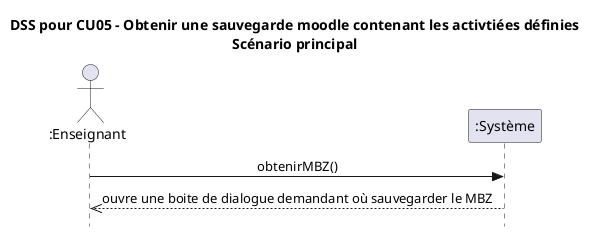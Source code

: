 @startuml
skinparam style strictuml
skinparam defaultfontname Verdana
skinparam sequence {
    MessageAlign center
}
title DSS pour <b>CU05 - Obtenir une sauvegarde moodle contenant les activtiées définies</b>\nScénario principal
actor ":Enseignant" as e
participant ":Système" as s
e->s : obtenirMBZ()
s-->>e : ouvre une boite de dialogue demandant où sauvegarder le MBZ
@enduml
